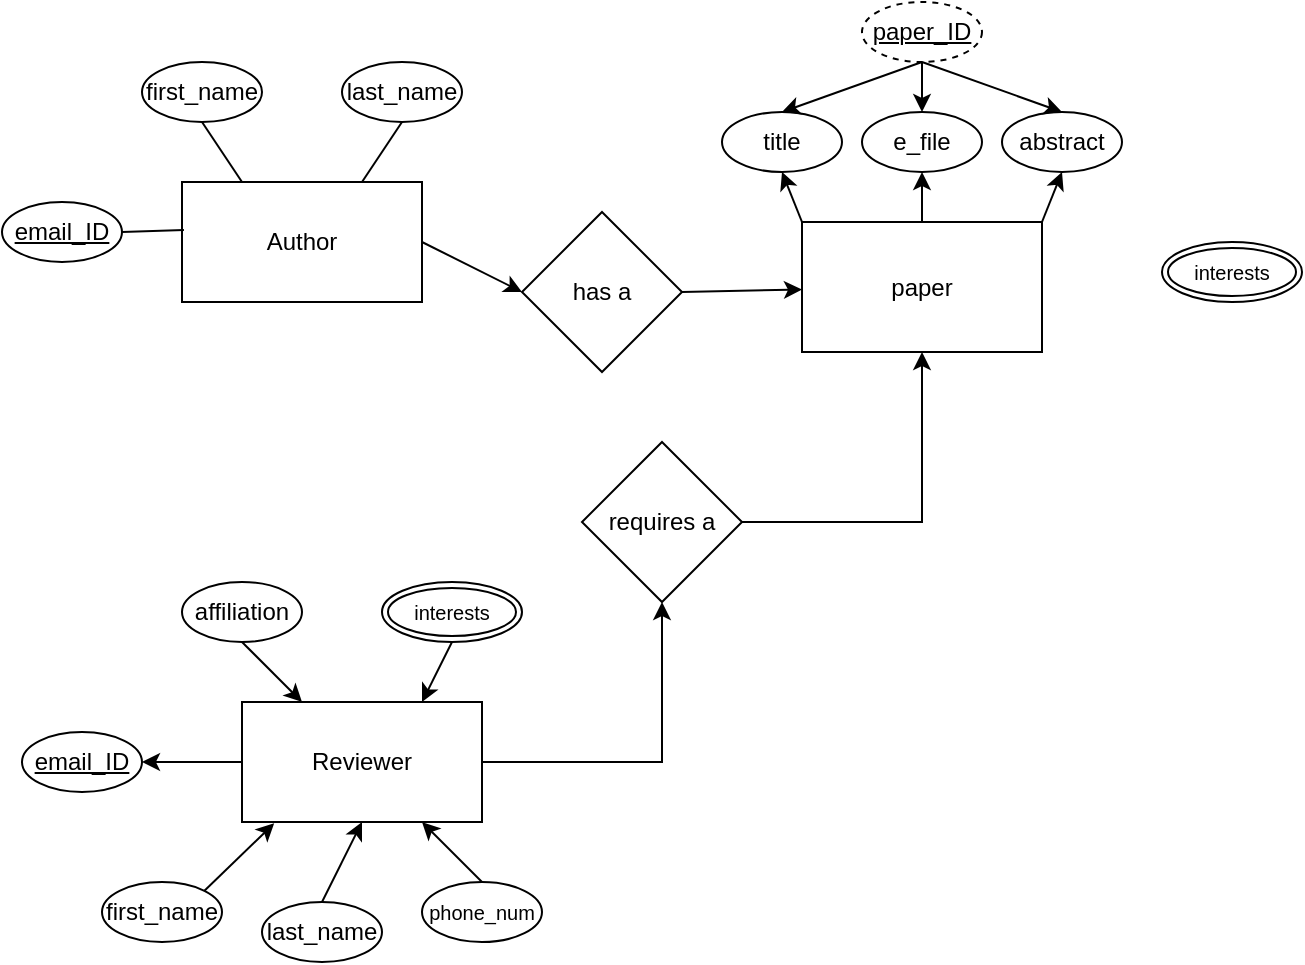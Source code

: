 <mxfile version="20.8.15" type="github">
  <diagram name="Page-1" id="oUNNQ1qMh4tGgLTOTxzl">
    <mxGraphModel dx="952" dy="660" grid="1" gridSize="10" guides="1" tooltips="1" connect="1" arrows="1" fold="1" page="1" pageScale="1" pageWidth="850" pageHeight="1100" math="0" shadow="0">
      <root>
        <mxCell id="0" />
        <mxCell id="1" parent="0" />
        <mxCell id="EgybinkTdiLRkmSKWudw-2" value="Author" style="rounded=0;whiteSpace=wrap;html=1;" vertex="1" parent="1">
          <mxGeometry x="110" y="100" width="120" height="60" as="geometry" />
        </mxCell>
        <mxCell id="EgybinkTdiLRkmSKWudw-3" value="" style="endArrow=classic;html=1;rounded=0;exitX=1;exitY=0.5;exitDx=0;exitDy=0;entryX=0;entryY=0.5;entryDx=0;entryDy=0;" edge="1" parent="1" source="EgybinkTdiLRkmSKWudw-2" target="EgybinkTdiLRkmSKWudw-12">
          <mxGeometry width="50" height="50" relative="1" as="geometry">
            <mxPoint x="340" y="280" as="sourcePoint" />
            <mxPoint x="270" y="130" as="targetPoint" />
          </mxGeometry>
        </mxCell>
        <mxCell id="EgybinkTdiLRkmSKWudw-6" value="&lt;u&gt;email_ID&lt;/u&gt;" style="ellipse;whiteSpace=wrap;html=1;" vertex="1" parent="1">
          <mxGeometry x="20" y="110" width="60" height="30" as="geometry" />
        </mxCell>
        <mxCell id="EgybinkTdiLRkmSKWudw-7" value="first_name" style="ellipse;whiteSpace=wrap;html=1;" vertex="1" parent="1">
          <mxGeometry x="90" y="40" width="60" height="30" as="geometry" />
        </mxCell>
        <mxCell id="EgybinkTdiLRkmSKWudw-8" value="last_name" style="ellipse;whiteSpace=wrap;html=1;" vertex="1" parent="1">
          <mxGeometry x="190" y="40" width="60" height="30" as="geometry" />
        </mxCell>
        <mxCell id="EgybinkTdiLRkmSKWudw-9" value="" style="endArrow=none;html=1;rounded=0;entryX=0.5;entryY=1;entryDx=0;entryDy=0;exitX=0.75;exitY=0;exitDx=0;exitDy=0;" edge="1" parent="1" source="EgybinkTdiLRkmSKWudw-2" target="EgybinkTdiLRkmSKWudw-8">
          <mxGeometry width="50" height="50" relative="1" as="geometry">
            <mxPoint x="280" y="220" as="sourcePoint" />
            <mxPoint x="330" y="170" as="targetPoint" />
          </mxGeometry>
        </mxCell>
        <mxCell id="EgybinkTdiLRkmSKWudw-10" value="" style="endArrow=none;html=1;rounded=0;entryX=0.5;entryY=1;entryDx=0;entryDy=0;exitX=0.25;exitY=0;exitDx=0;exitDy=0;" edge="1" parent="1" source="EgybinkTdiLRkmSKWudw-2" target="EgybinkTdiLRkmSKWudw-7">
          <mxGeometry width="50" height="50" relative="1" as="geometry">
            <mxPoint x="280" y="220" as="sourcePoint" />
            <mxPoint x="330" y="170" as="targetPoint" />
          </mxGeometry>
        </mxCell>
        <mxCell id="EgybinkTdiLRkmSKWudw-12" value="has a" style="rhombus;whiteSpace=wrap;html=1;" vertex="1" parent="1">
          <mxGeometry x="280" y="115" width="80" height="80" as="geometry" />
        </mxCell>
        <mxCell id="EgybinkTdiLRkmSKWudw-13" value="" style="endArrow=classic;html=1;rounded=0;exitX=1;exitY=0.5;exitDx=0;exitDy=0;" edge="1" parent="1" source="EgybinkTdiLRkmSKWudw-12" target="EgybinkTdiLRkmSKWudw-14">
          <mxGeometry width="50" height="50" relative="1" as="geometry">
            <mxPoint x="280" y="220" as="sourcePoint" />
            <mxPoint x="430" y="130" as="targetPoint" />
          </mxGeometry>
        </mxCell>
        <mxCell id="EgybinkTdiLRkmSKWudw-14" value="paper" style="rounded=0;whiteSpace=wrap;html=1;" vertex="1" parent="1">
          <mxGeometry x="420" y="120" width="120" height="65" as="geometry" />
        </mxCell>
        <mxCell id="EgybinkTdiLRkmSKWudw-17" value="" style="endArrow=none;html=1;rounded=0;entryX=1;entryY=0.5;entryDx=0;entryDy=0;exitX=0.008;exitY=0.4;exitDx=0;exitDy=0;exitPerimeter=0;" edge="1" parent="1" source="EgybinkTdiLRkmSKWudw-2" target="EgybinkTdiLRkmSKWudw-6">
          <mxGeometry width="50" height="50" relative="1" as="geometry">
            <mxPoint x="320" y="260" as="sourcePoint" />
            <mxPoint x="370" y="210" as="targetPoint" />
          </mxGeometry>
        </mxCell>
        <mxCell id="EgybinkTdiLRkmSKWudw-20" value="abstract" style="ellipse;whiteSpace=wrap;html=1;" vertex="1" parent="1">
          <mxGeometry x="520" y="65" width="60" height="30" as="geometry" />
        </mxCell>
        <mxCell id="EgybinkTdiLRkmSKWudw-21" value="title" style="ellipse;whiteSpace=wrap;html=1;" vertex="1" parent="1">
          <mxGeometry x="380" y="65" width="60" height="30" as="geometry" />
        </mxCell>
        <mxCell id="EgybinkTdiLRkmSKWudw-28" value="e_file" style="ellipse;whiteSpace=wrap;html=1;" vertex="1" parent="1">
          <mxGeometry x="450" y="65" width="60" height="30" as="geometry" />
        </mxCell>
        <mxCell id="EgybinkTdiLRkmSKWudw-31" value="&lt;u&gt;paper_ID&lt;/u&gt;" style="ellipse;whiteSpace=wrap;html=1;dashed=1;" vertex="1" parent="1">
          <mxGeometry x="450" y="10" width="60" height="30" as="geometry" />
        </mxCell>
        <mxCell id="EgybinkTdiLRkmSKWudw-34" value="" style="endArrow=classic;html=1;rounded=0;exitX=0.5;exitY=1;exitDx=0;exitDy=0;entryX=0.5;entryY=0;entryDx=0;entryDy=0;" edge="1" parent="1" source="EgybinkTdiLRkmSKWudw-31" target="EgybinkTdiLRkmSKWudw-21">
          <mxGeometry width="50" height="50" relative="1" as="geometry">
            <mxPoint x="360" y="170" as="sourcePoint" />
            <mxPoint x="410" y="120" as="targetPoint" />
          </mxGeometry>
        </mxCell>
        <mxCell id="EgybinkTdiLRkmSKWudw-36" value="" style="endArrow=classic;html=1;rounded=0;exitX=0.5;exitY=1;exitDx=0;exitDy=0;entryX=0.5;entryY=0;entryDx=0;entryDy=0;" edge="1" parent="1" source="EgybinkTdiLRkmSKWudw-31" target="EgybinkTdiLRkmSKWudw-28">
          <mxGeometry width="50" height="50" relative="1" as="geometry">
            <mxPoint x="360" y="170" as="sourcePoint" />
            <mxPoint x="410" y="120" as="targetPoint" />
          </mxGeometry>
        </mxCell>
        <mxCell id="EgybinkTdiLRkmSKWudw-37" value="" style="endArrow=classic;html=1;rounded=0;exitX=0.5;exitY=1;exitDx=0;exitDy=0;entryX=0.5;entryY=0;entryDx=0;entryDy=0;" edge="1" parent="1" source="EgybinkTdiLRkmSKWudw-31" target="EgybinkTdiLRkmSKWudw-20">
          <mxGeometry width="50" height="50" relative="1" as="geometry">
            <mxPoint x="360" y="170" as="sourcePoint" />
            <mxPoint x="410" y="120" as="targetPoint" />
          </mxGeometry>
        </mxCell>
        <mxCell id="EgybinkTdiLRkmSKWudw-44" value="" style="edgeStyle=none;orthogonalLoop=1;jettySize=auto;html=1;rounded=0;exitX=1;exitY=0;exitDx=0;exitDy=0;entryX=0.5;entryY=1;entryDx=0;entryDy=0;" edge="1" parent="1" source="EgybinkTdiLRkmSKWudw-14" target="EgybinkTdiLRkmSKWudw-20">
          <mxGeometry width="80" relative="1" as="geometry">
            <mxPoint x="590" y="130" as="sourcePoint" />
            <mxPoint x="670" y="130" as="targetPoint" />
            <Array as="points" />
          </mxGeometry>
        </mxCell>
        <mxCell id="EgybinkTdiLRkmSKWudw-45" value="" style="edgeStyle=none;orthogonalLoop=1;jettySize=auto;html=1;rounded=0;exitX=0.5;exitY=0;exitDx=0;exitDy=0;entryX=0.5;entryY=1;entryDx=0;entryDy=0;" edge="1" parent="1" source="EgybinkTdiLRkmSKWudw-14" target="EgybinkTdiLRkmSKWudw-28">
          <mxGeometry width="80" relative="1" as="geometry">
            <mxPoint x="610" y="130" as="sourcePoint" />
            <mxPoint x="690" y="130" as="targetPoint" />
            <Array as="points" />
          </mxGeometry>
        </mxCell>
        <mxCell id="EgybinkTdiLRkmSKWudw-46" value="" style="edgeStyle=none;orthogonalLoop=1;jettySize=auto;html=1;rounded=0;entryX=0.5;entryY=1;entryDx=0;entryDy=0;exitX=0;exitY=0;exitDx=0;exitDy=0;" edge="1" parent="1" source="EgybinkTdiLRkmSKWudw-14" target="EgybinkTdiLRkmSKWudw-21">
          <mxGeometry width="80" relative="1" as="geometry">
            <mxPoint x="390" y="120" as="sourcePoint" />
            <mxPoint x="470" y="120" as="targetPoint" />
            <Array as="points" />
          </mxGeometry>
        </mxCell>
        <mxCell id="EgybinkTdiLRkmSKWudw-49" value="" style="edgeStyle=orthogonalEdgeStyle;rounded=0;orthogonalLoop=1;jettySize=auto;html=1;" edge="1" parent="1" source="EgybinkTdiLRkmSKWudw-47" target="EgybinkTdiLRkmSKWudw-48">
          <mxGeometry relative="1" as="geometry" />
        </mxCell>
        <mxCell id="EgybinkTdiLRkmSKWudw-54" value="" style="edgeStyle=orthogonalEdgeStyle;rounded=0;orthogonalLoop=1;jettySize=auto;html=1;" edge="1" parent="1" source="EgybinkTdiLRkmSKWudw-47" target="EgybinkTdiLRkmSKWudw-52">
          <mxGeometry relative="1" as="geometry" />
        </mxCell>
        <mxCell id="EgybinkTdiLRkmSKWudw-47" value="Reviewer" style="rounded=0;whiteSpace=wrap;html=1;" vertex="1" parent="1">
          <mxGeometry x="140" y="360" width="120" height="60" as="geometry" />
        </mxCell>
        <mxCell id="EgybinkTdiLRkmSKWudw-50" value="" style="edgeStyle=orthogonalEdgeStyle;rounded=0;orthogonalLoop=1;jettySize=auto;html=1;" edge="1" parent="1" source="EgybinkTdiLRkmSKWudw-48" target="EgybinkTdiLRkmSKWudw-14">
          <mxGeometry relative="1" as="geometry" />
        </mxCell>
        <mxCell id="EgybinkTdiLRkmSKWudw-48" value="requires a" style="rhombus;whiteSpace=wrap;html=1;" vertex="1" parent="1">
          <mxGeometry x="310" y="230" width="80" height="80" as="geometry" />
        </mxCell>
        <mxCell id="EgybinkTdiLRkmSKWudw-52" value="&lt;u&gt;email_ID&lt;/u&gt;" style="ellipse;whiteSpace=wrap;html=1;" vertex="1" parent="1">
          <mxGeometry x="30" y="375" width="60" height="30" as="geometry" />
        </mxCell>
        <mxCell id="EgybinkTdiLRkmSKWudw-55" value="first_name" style="ellipse;whiteSpace=wrap;html=1;" vertex="1" parent="1">
          <mxGeometry x="70" y="450" width="60" height="30" as="geometry" />
        </mxCell>
        <mxCell id="EgybinkTdiLRkmSKWudw-56" value="&lt;font style=&quot;font-size: 10px;&quot;&gt;phone_num&lt;/font&gt;" style="ellipse;whiteSpace=wrap;html=1;" vertex="1" parent="1">
          <mxGeometry x="230" y="450" width="60" height="30" as="geometry" />
        </mxCell>
        <mxCell id="EgybinkTdiLRkmSKWudw-57" value="last_name" style="ellipse;whiteSpace=wrap;html=1;" vertex="1" parent="1">
          <mxGeometry x="150" y="460" width="60" height="30" as="geometry" />
        </mxCell>
        <mxCell id="EgybinkTdiLRkmSKWudw-58" value="affiliation" style="ellipse;whiteSpace=wrap;html=1;" vertex="1" parent="1">
          <mxGeometry x="110" y="300" width="60" height="30" as="geometry" />
        </mxCell>
        <mxCell id="EgybinkTdiLRkmSKWudw-61" value="interests" style="ellipse;shape=doubleEllipse;margin=3;whiteSpace=wrap;html=1;align=center;fontSize=10;" vertex="1" parent="1">
          <mxGeometry x="210" y="300" width="70" height="30" as="geometry" />
        </mxCell>
        <mxCell id="EgybinkTdiLRkmSKWudw-64" value="" style="edgeStyle=none;orthogonalLoop=1;jettySize=auto;html=1;rounded=0;fontSize=10;exitX=0.5;exitY=1;exitDx=0;exitDy=0;entryX=0.25;entryY=0;entryDx=0;entryDy=0;" edge="1" parent="1" source="EgybinkTdiLRkmSKWudw-58" target="EgybinkTdiLRkmSKWudw-47">
          <mxGeometry width="80" relative="1" as="geometry">
            <mxPoint x="180" y="350" as="sourcePoint" />
            <mxPoint x="230" y="350" as="targetPoint" />
            <Array as="points" />
          </mxGeometry>
        </mxCell>
        <mxCell id="EgybinkTdiLRkmSKWudw-65" value="" style="edgeStyle=none;orthogonalLoop=1;jettySize=auto;html=1;rounded=0;fontSize=10;exitX=0.5;exitY=1;exitDx=0;exitDy=0;entryX=0.75;entryY=0;entryDx=0;entryDy=0;" edge="1" parent="1" source="EgybinkTdiLRkmSKWudw-61" target="EgybinkTdiLRkmSKWudw-47">
          <mxGeometry width="80" relative="1" as="geometry">
            <mxPoint x="240" y="320" as="sourcePoint" />
            <mxPoint x="320" y="320" as="targetPoint" />
            <Array as="points" />
          </mxGeometry>
        </mxCell>
        <mxCell id="EgybinkTdiLRkmSKWudw-66" value="" style="edgeStyle=none;orthogonalLoop=1;jettySize=auto;html=1;rounded=0;fontSize=10;exitX=1;exitY=0;exitDx=0;exitDy=0;entryX=0.134;entryY=1.011;entryDx=0;entryDy=0;entryPerimeter=0;" edge="1" parent="1" source="EgybinkTdiLRkmSKWudw-55" target="EgybinkTdiLRkmSKWudw-47">
          <mxGeometry width="80" relative="1" as="geometry">
            <mxPoint x="130" y="440" as="sourcePoint" />
            <mxPoint x="210" y="440" as="targetPoint" />
            <Array as="points" />
          </mxGeometry>
        </mxCell>
        <mxCell id="EgybinkTdiLRkmSKWudw-67" value="" style="edgeStyle=none;orthogonalLoop=1;jettySize=auto;html=1;rounded=0;fontSize=10;exitX=0.5;exitY=0;exitDx=0;exitDy=0;entryX=0.5;entryY=1;entryDx=0;entryDy=0;" edge="1" parent="1" source="EgybinkTdiLRkmSKWudw-57" target="EgybinkTdiLRkmSKWudw-47">
          <mxGeometry width="80" relative="1" as="geometry">
            <mxPoint x="180" y="440" as="sourcePoint" />
            <mxPoint x="260" y="440" as="targetPoint" />
            <Array as="points" />
          </mxGeometry>
        </mxCell>
        <mxCell id="EgybinkTdiLRkmSKWudw-69" value="" style="edgeStyle=none;orthogonalLoop=1;jettySize=auto;html=1;rounded=0;fontSize=10;exitX=0.5;exitY=0;exitDx=0;exitDy=0;entryX=0.75;entryY=1;entryDx=0;entryDy=0;" edge="1" parent="1" source="EgybinkTdiLRkmSKWudw-56" target="EgybinkTdiLRkmSKWudw-47">
          <mxGeometry width="80" relative="1" as="geometry">
            <mxPoint x="250" y="440" as="sourcePoint" />
            <mxPoint x="330" y="440" as="targetPoint" />
            <Array as="points" />
          </mxGeometry>
        </mxCell>
        <mxCell id="EgybinkTdiLRkmSKWudw-71" value="interests" style="ellipse;shape=doubleEllipse;margin=3;whiteSpace=wrap;html=1;align=center;fontSize=10;" vertex="1" parent="1">
          <mxGeometry x="600" y="130" width="70" height="30" as="geometry" />
        </mxCell>
      </root>
    </mxGraphModel>
  </diagram>
</mxfile>
